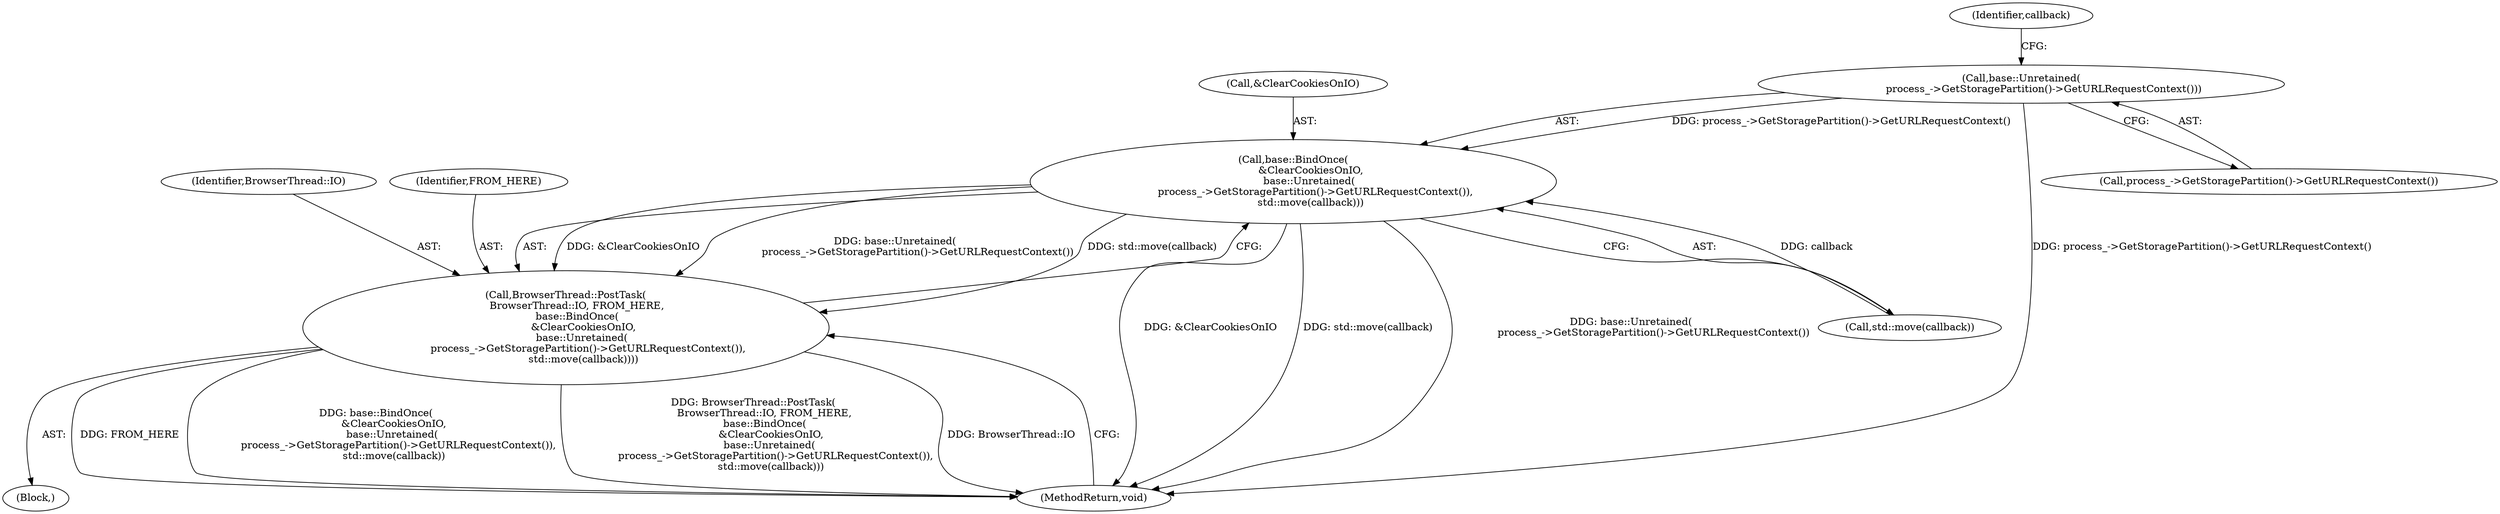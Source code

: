 digraph "1_Chrome_3c8e4852477d5b1e2da877808c998dc57db9460f_12@del" {
"1000116" [label="(Call,base::Unretained(\n              process_->GetStoragePartition()->GetURLRequestContext()))"];
"1000113" [label="(Call,base::BindOnce(\n           &ClearCookiesOnIO,\n          base::Unretained(\n              process_->GetStoragePartition()->GetURLRequestContext()),\n           std::move(callback)))"];
"1000110" [label="(Call,BrowserThread::PostTask(\n       BrowserThread::IO, FROM_HERE,\n       base::BindOnce(\n           &ClearCookiesOnIO,\n          base::Unretained(\n              process_->GetStoragePartition()->GetURLRequestContext()),\n           std::move(callback))))"];
"1000111" [label="(Identifier,BrowserThread::IO)"];
"1000110" [label="(Call,BrowserThread::PostTask(\n       BrowserThread::IO, FROM_HERE,\n       base::BindOnce(\n           &ClearCookiesOnIO,\n          base::Unretained(\n              process_->GetStoragePartition()->GetURLRequestContext()),\n           std::move(callback))))"];
"1000102" [label="(Block,)"];
"1000116" [label="(Call,base::Unretained(\n              process_->GetStoragePartition()->GetURLRequestContext()))"];
"1000113" [label="(Call,base::BindOnce(\n           &ClearCookiesOnIO,\n          base::Unretained(\n              process_->GetStoragePartition()->GetURLRequestContext()),\n           std::move(callback)))"];
"1000112" [label="(Identifier,FROM_HERE)"];
"1000119" [label="(Identifier,callback)"];
"1000120" [label="(MethodReturn,void)"];
"1000114" [label="(Call,&ClearCookiesOnIO)"];
"1000118" [label="(Call,std::move(callback))"];
"1000117" [label="(Call,process_->GetStoragePartition()->GetURLRequestContext())"];
"1000116" -> "1000113"  [label="AST: "];
"1000116" -> "1000117"  [label="CFG: "];
"1000117" -> "1000116"  [label="AST: "];
"1000119" -> "1000116"  [label="CFG: "];
"1000116" -> "1000120"  [label="DDG: process_->GetStoragePartition()->GetURLRequestContext()"];
"1000116" -> "1000113"  [label="DDG: process_->GetStoragePartition()->GetURLRequestContext()"];
"1000113" -> "1000110"  [label="AST: "];
"1000113" -> "1000118"  [label="CFG: "];
"1000114" -> "1000113"  [label="AST: "];
"1000118" -> "1000113"  [label="AST: "];
"1000110" -> "1000113"  [label="CFG: "];
"1000113" -> "1000120"  [label="DDG: &ClearCookiesOnIO"];
"1000113" -> "1000120"  [label="DDG: std::move(callback)"];
"1000113" -> "1000120"  [label="DDG: base::Unretained(\n              process_->GetStoragePartition()->GetURLRequestContext())"];
"1000113" -> "1000110"  [label="DDG: &ClearCookiesOnIO"];
"1000113" -> "1000110"  [label="DDG: base::Unretained(\n              process_->GetStoragePartition()->GetURLRequestContext())"];
"1000113" -> "1000110"  [label="DDG: std::move(callback)"];
"1000118" -> "1000113"  [label="DDG: callback"];
"1000110" -> "1000102"  [label="AST: "];
"1000111" -> "1000110"  [label="AST: "];
"1000112" -> "1000110"  [label="AST: "];
"1000120" -> "1000110"  [label="CFG: "];
"1000110" -> "1000120"  [label="DDG: FROM_HERE"];
"1000110" -> "1000120"  [label="DDG: base::BindOnce(\n           &ClearCookiesOnIO,\n          base::Unretained(\n              process_->GetStoragePartition()->GetURLRequestContext()),\n           std::move(callback))"];
"1000110" -> "1000120"  [label="DDG: BrowserThread::PostTask(\n       BrowserThread::IO, FROM_HERE,\n       base::BindOnce(\n           &ClearCookiesOnIO,\n          base::Unretained(\n              process_->GetStoragePartition()->GetURLRequestContext()),\n           std::move(callback)))"];
"1000110" -> "1000120"  [label="DDG: BrowserThread::IO"];
}
